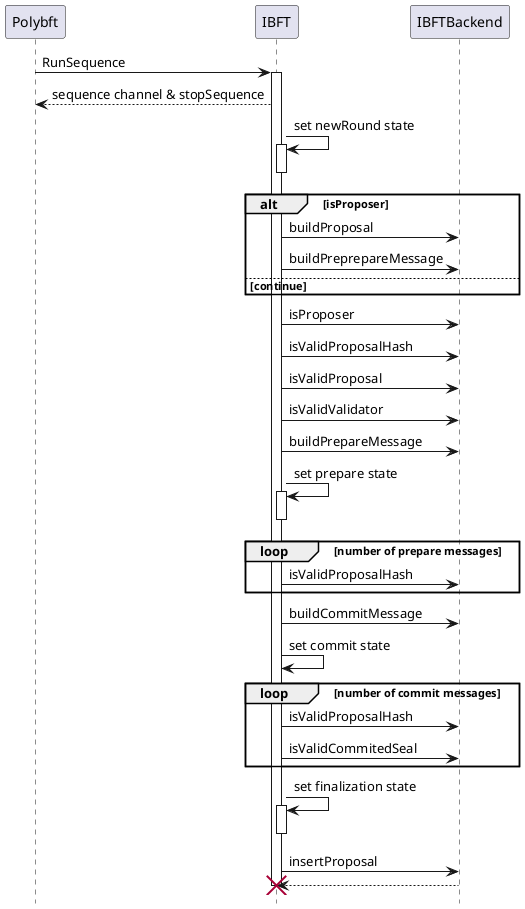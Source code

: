 @startuml
hide footbox

Polybft -> IBFT: RunSequence
activate IBFT
Polybft <-- IBFT: sequence channel & stopSequence

IBFT -> IBFT: set newRound state
activate IBFT
deactivate IBFT

alt isProposer
    IBFT -> IBFTBackend: buildProposal
    IBFT -> IBFTBackend: buildPreprepareMessage
else continue
end

IBFT -> IBFTBackend: isProposer
IBFT -> IBFTBackend: isValidProposalHash
IBFT -> IBFTBackend: isValidProposal
IBFT -> IBFTBackend: isValidValidator
IBFT -> IBFTBackend: buildPrepareMessage
IBFT -> IBFT: set prepare state
activate IBFT
deactivate IBFT

loop number of prepare messages
    IBFT -> IBFTBackend: isValidProposalHash
end
IBFT -> IBFTBackend: buildCommitMessage
IBFT -> IBFT: set commit state

loop number of commit messages
    IBFT -> IBFTBackend: isValidProposalHash
    IBFT -> IBFTBackend: isValidCommitedSeal
end

IBFT -> IBFT: set finalization state
activate IBFT
deactivate IBFT

IBFT -> IBFTBackend: insertProposal
IBFT <-- IBFTBackend
deactivate IBFT

destroy IBFT

@enduml
